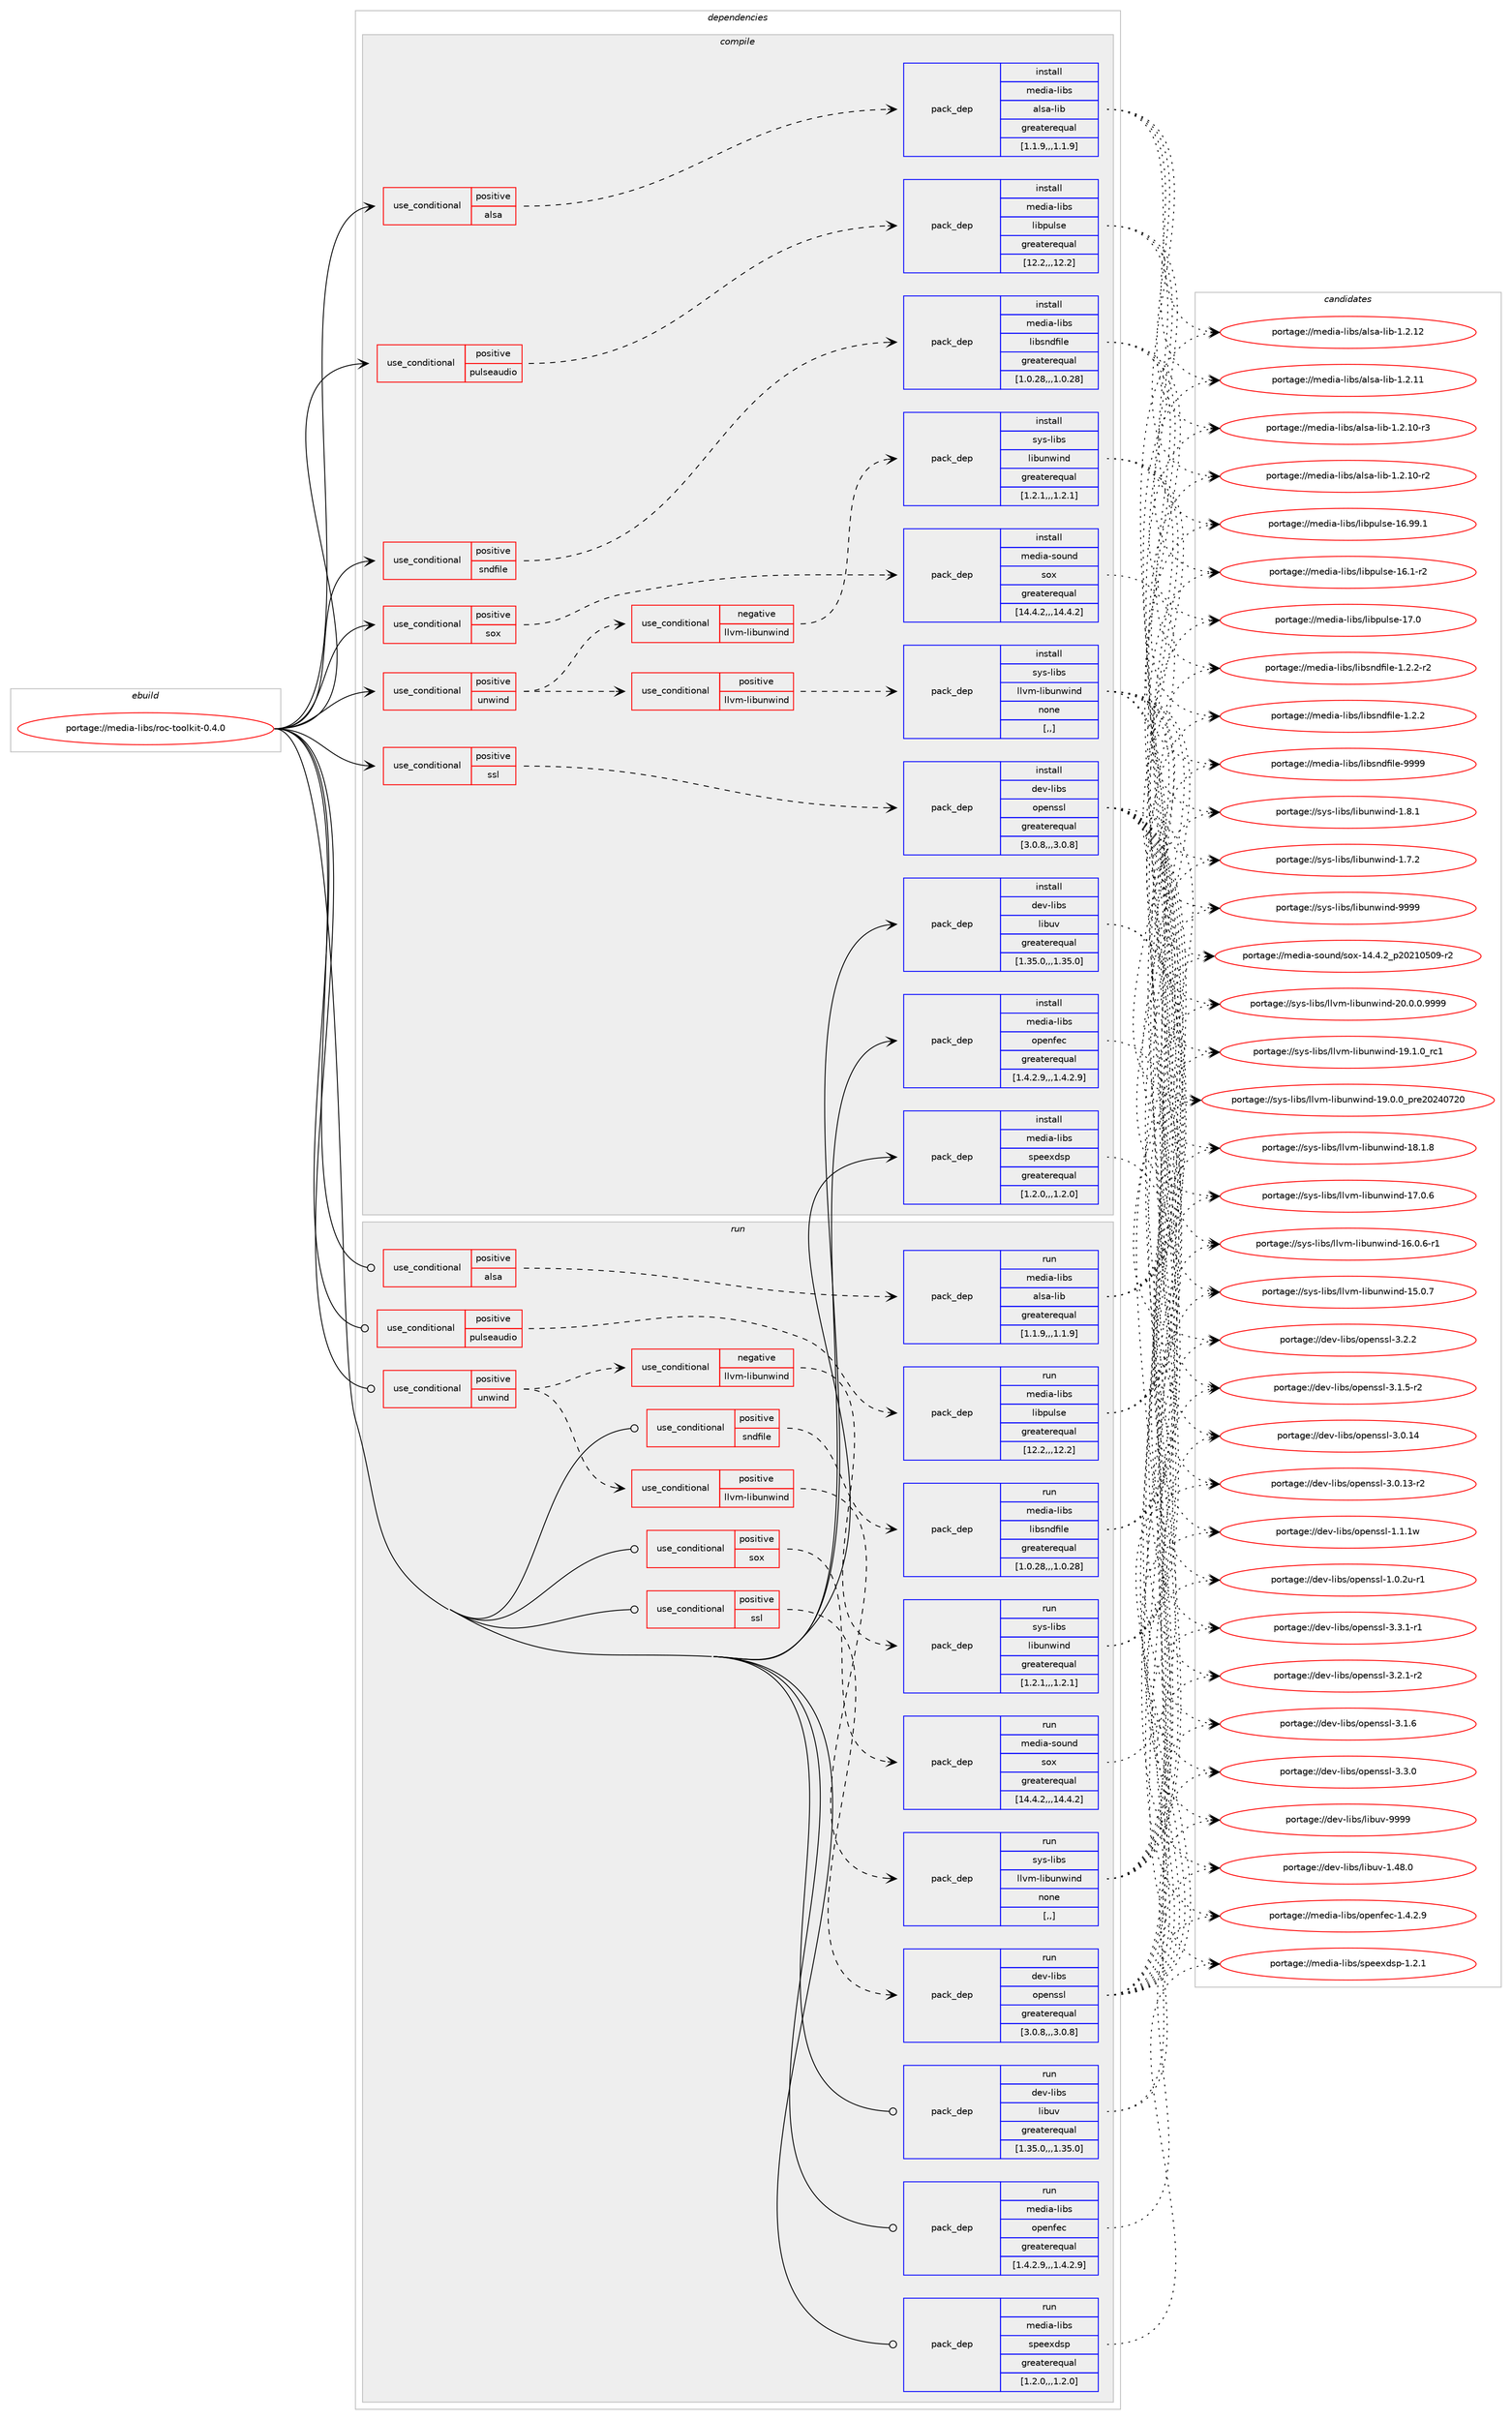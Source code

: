 digraph prolog {

# *************
# Graph options
# *************

newrank=true;
concentrate=true;
compound=true;
graph [rankdir=LR,fontname=Helvetica,fontsize=10,ranksep=1.5];#, ranksep=2.5, nodesep=0.2];
edge  [arrowhead=vee];
node  [fontname=Helvetica,fontsize=10];

# **********
# The ebuild
# **********

subgraph cluster_leftcol {
color=gray;
label=<<i>ebuild</i>>;
id [label="portage://media-libs/roc-toolkit-0.4.0", color=red, width=4, href="../media-libs/roc-toolkit-0.4.0.svg"];
}

# ****************
# The dependencies
# ****************

subgraph cluster_midcol {
color=gray;
label=<<i>dependencies</i>>;
subgraph cluster_compile {
fillcolor="#eeeeee";
style=filled;
label=<<i>compile</i>>;
subgraph cond77399 {
dependency305019 [label=<<TABLE BORDER="0" CELLBORDER="1" CELLSPACING="0" CELLPADDING="4"><TR><TD ROWSPAN="3" CELLPADDING="10">use_conditional</TD></TR><TR><TD>positive</TD></TR><TR><TD>alsa</TD></TR></TABLE>>, shape=none, color=red];
subgraph pack225246 {
dependency305020 [label=<<TABLE BORDER="0" CELLBORDER="1" CELLSPACING="0" CELLPADDING="4" WIDTH="220"><TR><TD ROWSPAN="6" CELLPADDING="30">pack_dep</TD></TR><TR><TD WIDTH="110">install</TD></TR><TR><TD>media-libs</TD></TR><TR><TD>alsa-lib</TD></TR><TR><TD>greaterequal</TD></TR><TR><TD>[1.1.9,,,1.1.9]</TD></TR></TABLE>>, shape=none, color=blue];
}
dependency305019:e -> dependency305020:w [weight=20,style="dashed",arrowhead="vee"];
}
id:e -> dependency305019:w [weight=20,style="solid",arrowhead="vee"];
subgraph cond77400 {
dependency305021 [label=<<TABLE BORDER="0" CELLBORDER="1" CELLSPACING="0" CELLPADDING="4"><TR><TD ROWSPAN="3" CELLPADDING="10">use_conditional</TD></TR><TR><TD>positive</TD></TR><TR><TD>pulseaudio</TD></TR></TABLE>>, shape=none, color=red];
subgraph pack225247 {
dependency305022 [label=<<TABLE BORDER="0" CELLBORDER="1" CELLSPACING="0" CELLPADDING="4" WIDTH="220"><TR><TD ROWSPAN="6" CELLPADDING="30">pack_dep</TD></TR><TR><TD WIDTH="110">install</TD></TR><TR><TD>media-libs</TD></TR><TR><TD>libpulse</TD></TR><TR><TD>greaterequal</TD></TR><TR><TD>[12.2,,,12.2]</TD></TR></TABLE>>, shape=none, color=blue];
}
dependency305021:e -> dependency305022:w [weight=20,style="dashed",arrowhead="vee"];
}
id:e -> dependency305021:w [weight=20,style="solid",arrowhead="vee"];
subgraph cond77401 {
dependency305023 [label=<<TABLE BORDER="0" CELLBORDER="1" CELLSPACING="0" CELLPADDING="4"><TR><TD ROWSPAN="3" CELLPADDING="10">use_conditional</TD></TR><TR><TD>positive</TD></TR><TR><TD>sndfile</TD></TR></TABLE>>, shape=none, color=red];
subgraph pack225248 {
dependency305024 [label=<<TABLE BORDER="0" CELLBORDER="1" CELLSPACING="0" CELLPADDING="4" WIDTH="220"><TR><TD ROWSPAN="6" CELLPADDING="30">pack_dep</TD></TR><TR><TD WIDTH="110">install</TD></TR><TR><TD>media-libs</TD></TR><TR><TD>libsndfile</TD></TR><TR><TD>greaterequal</TD></TR><TR><TD>[1.0.28,,,1.0.28]</TD></TR></TABLE>>, shape=none, color=blue];
}
dependency305023:e -> dependency305024:w [weight=20,style="dashed",arrowhead="vee"];
}
id:e -> dependency305023:w [weight=20,style="solid",arrowhead="vee"];
subgraph cond77402 {
dependency305025 [label=<<TABLE BORDER="0" CELLBORDER="1" CELLSPACING="0" CELLPADDING="4"><TR><TD ROWSPAN="3" CELLPADDING="10">use_conditional</TD></TR><TR><TD>positive</TD></TR><TR><TD>sox</TD></TR></TABLE>>, shape=none, color=red];
subgraph pack225249 {
dependency305026 [label=<<TABLE BORDER="0" CELLBORDER="1" CELLSPACING="0" CELLPADDING="4" WIDTH="220"><TR><TD ROWSPAN="6" CELLPADDING="30">pack_dep</TD></TR><TR><TD WIDTH="110">install</TD></TR><TR><TD>media-sound</TD></TR><TR><TD>sox</TD></TR><TR><TD>greaterequal</TD></TR><TR><TD>[14.4.2,,,14.4.2]</TD></TR></TABLE>>, shape=none, color=blue];
}
dependency305025:e -> dependency305026:w [weight=20,style="dashed",arrowhead="vee"];
}
id:e -> dependency305025:w [weight=20,style="solid",arrowhead="vee"];
subgraph cond77403 {
dependency305027 [label=<<TABLE BORDER="0" CELLBORDER="1" CELLSPACING="0" CELLPADDING="4"><TR><TD ROWSPAN="3" CELLPADDING="10">use_conditional</TD></TR><TR><TD>positive</TD></TR><TR><TD>ssl</TD></TR></TABLE>>, shape=none, color=red];
subgraph pack225250 {
dependency305028 [label=<<TABLE BORDER="0" CELLBORDER="1" CELLSPACING="0" CELLPADDING="4" WIDTH="220"><TR><TD ROWSPAN="6" CELLPADDING="30">pack_dep</TD></TR><TR><TD WIDTH="110">install</TD></TR><TR><TD>dev-libs</TD></TR><TR><TD>openssl</TD></TR><TR><TD>greaterequal</TD></TR><TR><TD>[3.0.8,,,3.0.8]</TD></TR></TABLE>>, shape=none, color=blue];
}
dependency305027:e -> dependency305028:w [weight=20,style="dashed",arrowhead="vee"];
}
id:e -> dependency305027:w [weight=20,style="solid",arrowhead="vee"];
subgraph cond77404 {
dependency305029 [label=<<TABLE BORDER="0" CELLBORDER="1" CELLSPACING="0" CELLPADDING="4"><TR><TD ROWSPAN="3" CELLPADDING="10">use_conditional</TD></TR><TR><TD>positive</TD></TR><TR><TD>unwind</TD></TR></TABLE>>, shape=none, color=red];
subgraph cond77405 {
dependency305030 [label=<<TABLE BORDER="0" CELLBORDER="1" CELLSPACING="0" CELLPADDING="4"><TR><TD ROWSPAN="3" CELLPADDING="10">use_conditional</TD></TR><TR><TD>positive</TD></TR><TR><TD>llvm-libunwind</TD></TR></TABLE>>, shape=none, color=red];
subgraph pack225251 {
dependency305031 [label=<<TABLE BORDER="0" CELLBORDER="1" CELLSPACING="0" CELLPADDING="4" WIDTH="220"><TR><TD ROWSPAN="6" CELLPADDING="30">pack_dep</TD></TR><TR><TD WIDTH="110">install</TD></TR><TR><TD>sys-libs</TD></TR><TR><TD>llvm-libunwind</TD></TR><TR><TD>none</TD></TR><TR><TD>[,,]</TD></TR></TABLE>>, shape=none, color=blue];
}
dependency305030:e -> dependency305031:w [weight=20,style="dashed",arrowhead="vee"];
}
dependency305029:e -> dependency305030:w [weight=20,style="dashed",arrowhead="vee"];
subgraph cond77406 {
dependency305032 [label=<<TABLE BORDER="0" CELLBORDER="1" CELLSPACING="0" CELLPADDING="4"><TR><TD ROWSPAN="3" CELLPADDING="10">use_conditional</TD></TR><TR><TD>negative</TD></TR><TR><TD>llvm-libunwind</TD></TR></TABLE>>, shape=none, color=red];
subgraph pack225252 {
dependency305033 [label=<<TABLE BORDER="0" CELLBORDER="1" CELLSPACING="0" CELLPADDING="4" WIDTH="220"><TR><TD ROWSPAN="6" CELLPADDING="30">pack_dep</TD></TR><TR><TD WIDTH="110">install</TD></TR><TR><TD>sys-libs</TD></TR><TR><TD>libunwind</TD></TR><TR><TD>greaterequal</TD></TR><TR><TD>[1.2.1,,,1.2.1]</TD></TR></TABLE>>, shape=none, color=blue];
}
dependency305032:e -> dependency305033:w [weight=20,style="dashed",arrowhead="vee"];
}
dependency305029:e -> dependency305032:w [weight=20,style="dashed",arrowhead="vee"];
}
id:e -> dependency305029:w [weight=20,style="solid",arrowhead="vee"];
subgraph pack225253 {
dependency305034 [label=<<TABLE BORDER="0" CELLBORDER="1" CELLSPACING="0" CELLPADDING="4" WIDTH="220"><TR><TD ROWSPAN="6" CELLPADDING="30">pack_dep</TD></TR><TR><TD WIDTH="110">install</TD></TR><TR><TD>dev-libs</TD></TR><TR><TD>libuv</TD></TR><TR><TD>greaterequal</TD></TR><TR><TD>[1.35.0,,,1.35.0]</TD></TR></TABLE>>, shape=none, color=blue];
}
id:e -> dependency305034:w [weight=20,style="solid",arrowhead="vee"];
subgraph pack225254 {
dependency305035 [label=<<TABLE BORDER="0" CELLBORDER="1" CELLSPACING="0" CELLPADDING="4" WIDTH="220"><TR><TD ROWSPAN="6" CELLPADDING="30">pack_dep</TD></TR><TR><TD WIDTH="110">install</TD></TR><TR><TD>media-libs</TD></TR><TR><TD>openfec</TD></TR><TR><TD>greaterequal</TD></TR><TR><TD>[1.4.2.9,,,1.4.2.9]</TD></TR></TABLE>>, shape=none, color=blue];
}
id:e -> dependency305035:w [weight=20,style="solid",arrowhead="vee"];
subgraph pack225255 {
dependency305036 [label=<<TABLE BORDER="0" CELLBORDER="1" CELLSPACING="0" CELLPADDING="4" WIDTH="220"><TR><TD ROWSPAN="6" CELLPADDING="30">pack_dep</TD></TR><TR><TD WIDTH="110">install</TD></TR><TR><TD>media-libs</TD></TR><TR><TD>speexdsp</TD></TR><TR><TD>greaterequal</TD></TR><TR><TD>[1.2.0,,,1.2.0]</TD></TR></TABLE>>, shape=none, color=blue];
}
id:e -> dependency305036:w [weight=20,style="solid",arrowhead="vee"];
}
subgraph cluster_compileandrun {
fillcolor="#eeeeee";
style=filled;
label=<<i>compile and run</i>>;
}
subgraph cluster_run {
fillcolor="#eeeeee";
style=filled;
label=<<i>run</i>>;
subgraph cond77407 {
dependency305037 [label=<<TABLE BORDER="0" CELLBORDER="1" CELLSPACING="0" CELLPADDING="4"><TR><TD ROWSPAN="3" CELLPADDING="10">use_conditional</TD></TR><TR><TD>positive</TD></TR><TR><TD>alsa</TD></TR></TABLE>>, shape=none, color=red];
subgraph pack225256 {
dependency305038 [label=<<TABLE BORDER="0" CELLBORDER="1" CELLSPACING="0" CELLPADDING="4" WIDTH="220"><TR><TD ROWSPAN="6" CELLPADDING="30">pack_dep</TD></TR><TR><TD WIDTH="110">run</TD></TR><TR><TD>media-libs</TD></TR><TR><TD>alsa-lib</TD></TR><TR><TD>greaterequal</TD></TR><TR><TD>[1.1.9,,,1.1.9]</TD></TR></TABLE>>, shape=none, color=blue];
}
dependency305037:e -> dependency305038:w [weight=20,style="dashed",arrowhead="vee"];
}
id:e -> dependency305037:w [weight=20,style="solid",arrowhead="odot"];
subgraph cond77408 {
dependency305039 [label=<<TABLE BORDER="0" CELLBORDER="1" CELLSPACING="0" CELLPADDING="4"><TR><TD ROWSPAN="3" CELLPADDING="10">use_conditional</TD></TR><TR><TD>positive</TD></TR><TR><TD>pulseaudio</TD></TR></TABLE>>, shape=none, color=red];
subgraph pack225257 {
dependency305040 [label=<<TABLE BORDER="0" CELLBORDER="1" CELLSPACING="0" CELLPADDING="4" WIDTH="220"><TR><TD ROWSPAN="6" CELLPADDING="30">pack_dep</TD></TR><TR><TD WIDTH="110">run</TD></TR><TR><TD>media-libs</TD></TR><TR><TD>libpulse</TD></TR><TR><TD>greaterequal</TD></TR><TR><TD>[12.2,,,12.2]</TD></TR></TABLE>>, shape=none, color=blue];
}
dependency305039:e -> dependency305040:w [weight=20,style="dashed",arrowhead="vee"];
}
id:e -> dependency305039:w [weight=20,style="solid",arrowhead="odot"];
subgraph cond77409 {
dependency305041 [label=<<TABLE BORDER="0" CELLBORDER="1" CELLSPACING="0" CELLPADDING="4"><TR><TD ROWSPAN="3" CELLPADDING="10">use_conditional</TD></TR><TR><TD>positive</TD></TR><TR><TD>sndfile</TD></TR></TABLE>>, shape=none, color=red];
subgraph pack225258 {
dependency305042 [label=<<TABLE BORDER="0" CELLBORDER="1" CELLSPACING="0" CELLPADDING="4" WIDTH="220"><TR><TD ROWSPAN="6" CELLPADDING="30">pack_dep</TD></TR><TR><TD WIDTH="110">run</TD></TR><TR><TD>media-libs</TD></TR><TR><TD>libsndfile</TD></TR><TR><TD>greaterequal</TD></TR><TR><TD>[1.0.28,,,1.0.28]</TD></TR></TABLE>>, shape=none, color=blue];
}
dependency305041:e -> dependency305042:w [weight=20,style="dashed",arrowhead="vee"];
}
id:e -> dependency305041:w [weight=20,style="solid",arrowhead="odot"];
subgraph cond77410 {
dependency305043 [label=<<TABLE BORDER="0" CELLBORDER="1" CELLSPACING="0" CELLPADDING="4"><TR><TD ROWSPAN="3" CELLPADDING="10">use_conditional</TD></TR><TR><TD>positive</TD></TR><TR><TD>sox</TD></TR></TABLE>>, shape=none, color=red];
subgraph pack225259 {
dependency305044 [label=<<TABLE BORDER="0" CELLBORDER="1" CELLSPACING="0" CELLPADDING="4" WIDTH="220"><TR><TD ROWSPAN="6" CELLPADDING="30">pack_dep</TD></TR><TR><TD WIDTH="110">run</TD></TR><TR><TD>media-sound</TD></TR><TR><TD>sox</TD></TR><TR><TD>greaterequal</TD></TR><TR><TD>[14.4.2,,,14.4.2]</TD></TR></TABLE>>, shape=none, color=blue];
}
dependency305043:e -> dependency305044:w [weight=20,style="dashed",arrowhead="vee"];
}
id:e -> dependency305043:w [weight=20,style="solid",arrowhead="odot"];
subgraph cond77411 {
dependency305045 [label=<<TABLE BORDER="0" CELLBORDER="1" CELLSPACING="0" CELLPADDING="4"><TR><TD ROWSPAN="3" CELLPADDING="10">use_conditional</TD></TR><TR><TD>positive</TD></TR><TR><TD>ssl</TD></TR></TABLE>>, shape=none, color=red];
subgraph pack225260 {
dependency305046 [label=<<TABLE BORDER="0" CELLBORDER="1" CELLSPACING="0" CELLPADDING="4" WIDTH="220"><TR><TD ROWSPAN="6" CELLPADDING="30">pack_dep</TD></TR><TR><TD WIDTH="110">run</TD></TR><TR><TD>dev-libs</TD></TR><TR><TD>openssl</TD></TR><TR><TD>greaterequal</TD></TR><TR><TD>[3.0.8,,,3.0.8]</TD></TR></TABLE>>, shape=none, color=blue];
}
dependency305045:e -> dependency305046:w [weight=20,style="dashed",arrowhead="vee"];
}
id:e -> dependency305045:w [weight=20,style="solid",arrowhead="odot"];
subgraph cond77412 {
dependency305047 [label=<<TABLE BORDER="0" CELLBORDER="1" CELLSPACING="0" CELLPADDING="4"><TR><TD ROWSPAN="3" CELLPADDING="10">use_conditional</TD></TR><TR><TD>positive</TD></TR><TR><TD>unwind</TD></TR></TABLE>>, shape=none, color=red];
subgraph cond77413 {
dependency305048 [label=<<TABLE BORDER="0" CELLBORDER="1" CELLSPACING="0" CELLPADDING="4"><TR><TD ROWSPAN="3" CELLPADDING="10">use_conditional</TD></TR><TR><TD>positive</TD></TR><TR><TD>llvm-libunwind</TD></TR></TABLE>>, shape=none, color=red];
subgraph pack225261 {
dependency305049 [label=<<TABLE BORDER="0" CELLBORDER="1" CELLSPACING="0" CELLPADDING="4" WIDTH="220"><TR><TD ROWSPAN="6" CELLPADDING="30">pack_dep</TD></TR><TR><TD WIDTH="110">run</TD></TR><TR><TD>sys-libs</TD></TR><TR><TD>llvm-libunwind</TD></TR><TR><TD>none</TD></TR><TR><TD>[,,]</TD></TR></TABLE>>, shape=none, color=blue];
}
dependency305048:e -> dependency305049:w [weight=20,style="dashed",arrowhead="vee"];
}
dependency305047:e -> dependency305048:w [weight=20,style="dashed",arrowhead="vee"];
subgraph cond77414 {
dependency305050 [label=<<TABLE BORDER="0" CELLBORDER="1" CELLSPACING="0" CELLPADDING="4"><TR><TD ROWSPAN="3" CELLPADDING="10">use_conditional</TD></TR><TR><TD>negative</TD></TR><TR><TD>llvm-libunwind</TD></TR></TABLE>>, shape=none, color=red];
subgraph pack225262 {
dependency305051 [label=<<TABLE BORDER="0" CELLBORDER="1" CELLSPACING="0" CELLPADDING="4" WIDTH="220"><TR><TD ROWSPAN="6" CELLPADDING="30">pack_dep</TD></TR><TR><TD WIDTH="110">run</TD></TR><TR><TD>sys-libs</TD></TR><TR><TD>libunwind</TD></TR><TR><TD>greaterequal</TD></TR><TR><TD>[1.2.1,,,1.2.1]</TD></TR></TABLE>>, shape=none, color=blue];
}
dependency305050:e -> dependency305051:w [weight=20,style="dashed",arrowhead="vee"];
}
dependency305047:e -> dependency305050:w [weight=20,style="dashed",arrowhead="vee"];
}
id:e -> dependency305047:w [weight=20,style="solid",arrowhead="odot"];
subgraph pack225263 {
dependency305052 [label=<<TABLE BORDER="0" CELLBORDER="1" CELLSPACING="0" CELLPADDING="4" WIDTH="220"><TR><TD ROWSPAN="6" CELLPADDING="30">pack_dep</TD></TR><TR><TD WIDTH="110">run</TD></TR><TR><TD>dev-libs</TD></TR><TR><TD>libuv</TD></TR><TR><TD>greaterequal</TD></TR><TR><TD>[1.35.0,,,1.35.0]</TD></TR></TABLE>>, shape=none, color=blue];
}
id:e -> dependency305052:w [weight=20,style="solid",arrowhead="odot"];
subgraph pack225264 {
dependency305053 [label=<<TABLE BORDER="0" CELLBORDER="1" CELLSPACING="0" CELLPADDING="4" WIDTH="220"><TR><TD ROWSPAN="6" CELLPADDING="30">pack_dep</TD></TR><TR><TD WIDTH="110">run</TD></TR><TR><TD>media-libs</TD></TR><TR><TD>openfec</TD></TR><TR><TD>greaterequal</TD></TR><TR><TD>[1.4.2.9,,,1.4.2.9]</TD></TR></TABLE>>, shape=none, color=blue];
}
id:e -> dependency305053:w [weight=20,style="solid",arrowhead="odot"];
subgraph pack225265 {
dependency305054 [label=<<TABLE BORDER="0" CELLBORDER="1" CELLSPACING="0" CELLPADDING="4" WIDTH="220"><TR><TD ROWSPAN="6" CELLPADDING="30">pack_dep</TD></TR><TR><TD WIDTH="110">run</TD></TR><TR><TD>media-libs</TD></TR><TR><TD>speexdsp</TD></TR><TR><TD>greaterequal</TD></TR><TR><TD>[1.2.0,,,1.2.0]</TD></TR></TABLE>>, shape=none, color=blue];
}
id:e -> dependency305054:w [weight=20,style="solid",arrowhead="odot"];
}
}

# **************
# The candidates
# **************

subgraph cluster_choices {
rank=same;
color=gray;
label=<<i>candidates</i>>;

subgraph choice225246 {
color=black;
nodesep=1;
choice109101100105974510810598115479710811597451081059845494650464950 [label="portage://media-libs/alsa-lib-1.2.12", color=red, width=4,href="../media-libs/alsa-lib-1.2.12.svg"];
choice109101100105974510810598115479710811597451081059845494650464949 [label="portage://media-libs/alsa-lib-1.2.11", color=red, width=4,href="../media-libs/alsa-lib-1.2.11.svg"];
choice1091011001059745108105981154797108115974510810598454946504649484511451 [label="portage://media-libs/alsa-lib-1.2.10-r3", color=red, width=4,href="../media-libs/alsa-lib-1.2.10-r3.svg"];
choice1091011001059745108105981154797108115974510810598454946504649484511450 [label="portage://media-libs/alsa-lib-1.2.10-r2", color=red, width=4,href="../media-libs/alsa-lib-1.2.10-r2.svg"];
dependency305020:e -> choice109101100105974510810598115479710811597451081059845494650464950:w [style=dotted,weight="100"];
dependency305020:e -> choice109101100105974510810598115479710811597451081059845494650464949:w [style=dotted,weight="100"];
dependency305020:e -> choice1091011001059745108105981154797108115974510810598454946504649484511451:w [style=dotted,weight="100"];
dependency305020:e -> choice1091011001059745108105981154797108115974510810598454946504649484511450:w [style=dotted,weight="100"];
}
subgraph choice225247 {
color=black;
nodesep=1;
choice10910110010597451081059811547108105981121171081151014549554648 [label="portage://media-libs/libpulse-17.0", color=red, width=4,href="../media-libs/libpulse-17.0.svg"];
choice10910110010597451081059811547108105981121171081151014549544657574649 [label="portage://media-libs/libpulse-16.99.1", color=red, width=4,href="../media-libs/libpulse-16.99.1.svg"];
choice109101100105974510810598115471081059811211710811510145495446494511450 [label="portage://media-libs/libpulse-16.1-r2", color=red, width=4,href="../media-libs/libpulse-16.1-r2.svg"];
dependency305022:e -> choice10910110010597451081059811547108105981121171081151014549554648:w [style=dotted,weight="100"];
dependency305022:e -> choice10910110010597451081059811547108105981121171081151014549544657574649:w [style=dotted,weight="100"];
dependency305022:e -> choice109101100105974510810598115471081059811211710811510145495446494511450:w [style=dotted,weight="100"];
}
subgraph choice225248 {
color=black;
nodesep=1;
choice10910110010597451081059811547108105981151101001021051081014557575757 [label="portage://media-libs/libsndfile-9999", color=red, width=4,href="../media-libs/libsndfile-9999.svg"];
choice10910110010597451081059811547108105981151101001021051081014549465046504511450 [label="portage://media-libs/libsndfile-1.2.2-r2", color=red, width=4,href="../media-libs/libsndfile-1.2.2-r2.svg"];
choice1091011001059745108105981154710810598115110100102105108101454946504650 [label="portage://media-libs/libsndfile-1.2.2", color=red, width=4,href="../media-libs/libsndfile-1.2.2.svg"];
dependency305024:e -> choice10910110010597451081059811547108105981151101001021051081014557575757:w [style=dotted,weight="100"];
dependency305024:e -> choice10910110010597451081059811547108105981151101001021051081014549465046504511450:w [style=dotted,weight="100"];
dependency305024:e -> choice1091011001059745108105981154710810598115110100102105108101454946504650:w [style=dotted,weight="100"];
}
subgraph choice225249 {
color=black;
nodesep=1;
choice109101100105974511511111711010047115111120454952465246509511250485049485348574511450 [label="portage://media-sound/sox-14.4.2_p20210509-r2", color=red, width=4,href="../media-sound/sox-14.4.2_p20210509-r2.svg"];
dependency305026:e -> choice109101100105974511511111711010047115111120454952465246509511250485049485348574511450:w [style=dotted,weight="100"];
}
subgraph choice225250 {
color=black;
nodesep=1;
choice1001011184510810598115471111121011101151151084551465146494511449 [label="portage://dev-libs/openssl-3.3.1-r1", color=red, width=4,href="../dev-libs/openssl-3.3.1-r1.svg"];
choice100101118451081059811547111112101110115115108455146514648 [label="portage://dev-libs/openssl-3.3.0", color=red, width=4,href="../dev-libs/openssl-3.3.0.svg"];
choice100101118451081059811547111112101110115115108455146504650 [label="portage://dev-libs/openssl-3.2.2", color=red, width=4,href="../dev-libs/openssl-3.2.2.svg"];
choice1001011184510810598115471111121011101151151084551465046494511450 [label="portage://dev-libs/openssl-3.2.1-r2", color=red, width=4,href="../dev-libs/openssl-3.2.1-r2.svg"];
choice100101118451081059811547111112101110115115108455146494654 [label="portage://dev-libs/openssl-3.1.6", color=red, width=4,href="../dev-libs/openssl-3.1.6.svg"];
choice1001011184510810598115471111121011101151151084551464946534511450 [label="portage://dev-libs/openssl-3.1.5-r2", color=red, width=4,href="../dev-libs/openssl-3.1.5-r2.svg"];
choice10010111845108105981154711111210111011511510845514648464952 [label="portage://dev-libs/openssl-3.0.14", color=red, width=4,href="../dev-libs/openssl-3.0.14.svg"];
choice100101118451081059811547111112101110115115108455146484649514511450 [label="portage://dev-libs/openssl-3.0.13-r2", color=red, width=4,href="../dev-libs/openssl-3.0.13-r2.svg"];
choice100101118451081059811547111112101110115115108454946494649119 [label="portage://dev-libs/openssl-1.1.1w", color=red, width=4,href="../dev-libs/openssl-1.1.1w.svg"];
choice1001011184510810598115471111121011101151151084549464846501174511449 [label="portage://dev-libs/openssl-1.0.2u-r1", color=red, width=4,href="../dev-libs/openssl-1.0.2u-r1.svg"];
dependency305028:e -> choice1001011184510810598115471111121011101151151084551465146494511449:w [style=dotted,weight="100"];
dependency305028:e -> choice100101118451081059811547111112101110115115108455146514648:w [style=dotted,weight="100"];
dependency305028:e -> choice100101118451081059811547111112101110115115108455146504650:w [style=dotted,weight="100"];
dependency305028:e -> choice1001011184510810598115471111121011101151151084551465046494511450:w [style=dotted,weight="100"];
dependency305028:e -> choice100101118451081059811547111112101110115115108455146494654:w [style=dotted,weight="100"];
dependency305028:e -> choice1001011184510810598115471111121011101151151084551464946534511450:w [style=dotted,weight="100"];
dependency305028:e -> choice10010111845108105981154711111210111011511510845514648464952:w [style=dotted,weight="100"];
dependency305028:e -> choice100101118451081059811547111112101110115115108455146484649514511450:w [style=dotted,weight="100"];
dependency305028:e -> choice100101118451081059811547111112101110115115108454946494649119:w [style=dotted,weight="100"];
dependency305028:e -> choice1001011184510810598115471111121011101151151084549464846501174511449:w [style=dotted,weight="100"];
}
subgraph choice225251 {
color=black;
nodesep=1;
choice1151211154510810598115471081081181094510810598117110119105110100455048464846484657575757 [label="portage://sys-libs/llvm-libunwind-20.0.0.9999", color=red, width=4,href="../sys-libs/llvm-libunwind-20.0.0.9999.svg"];
choice115121115451081059811547108108118109451081059811711011910511010045495746494648951149949 [label="portage://sys-libs/llvm-libunwind-19.1.0_rc1", color=red, width=4,href="../sys-libs/llvm-libunwind-19.1.0_rc1.svg"];
choice115121115451081059811547108108118109451081059811711011910511010045495746484648951121141015048505248555048 [label="portage://sys-libs/llvm-libunwind-19.0.0_pre20240720", color=red, width=4,href="../sys-libs/llvm-libunwind-19.0.0_pre20240720.svg"];
choice115121115451081059811547108108118109451081059811711011910511010045495646494656 [label="portage://sys-libs/llvm-libunwind-18.1.8", color=red, width=4,href="../sys-libs/llvm-libunwind-18.1.8.svg"];
choice115121115451081059811547108108118109451081059811711011910511010045495546484654 [label="portage://sys-libs/llvm-libunwind-17.0.6", color=red, width=4,href="../sys-libs/llvm-libunwind-17.0.6.svg"];
choice1151211154510810598115471081081181094510810598117110119105110100454954464846544511449 [label="portage://sys-libs/llvm-libunwind-16.0.6-r1", color=red, width=4,href="../sys-libs/llvm-libunwind-16.0.6-r1.svg"];
choice115121115451081059811547108108118109451081059811711011910511010045495346484655 [label="portage://sys-libs/llvm-libunwind-15.0.7", color=red, width=4,href="../sys-libs/llvm-libunwind-15.0.7.svg"];
dependency305031:e -> choice1151211154510810598115471081081181094510810598117110119105110100455048464846484657575757:w [style=dotted,weight="100"];
dependency305031:e -> choice115121115451081059811547108108118109451081059811711011910511010045495746494648951149949:w [style=dotted,weight="100"];
dependency305031:e -> choice115121115451081059811547108108118109451081059811711011910511010045495746484648951121141015048505248555048:w [style=dotted,weight="100"];
dependency305031:e -> choice115121115451081059811547108108118109451081059811711011910511010045495646494656:w [style=dotted,weight="100"];
dependency305031:e -> choice115121115451081059811547108108118109451081059811711011910511010045495546484654:w [style=dotted,weight="100"];
dependency305031:e -> choice1151211154510810598115471081081181094510810598117110119105110100454954464846544511449:w [style=dotted,weight="100"];
dependency305031:e -> choice115121115451081059811547108108118109451081059811711011910511010045495346484655:w [style=dotted,weight="100"];
}
subgraph choice225252 {
color=black;
nodesep=1;
choice115121115451081059811547108105981171101191051101004557575757 [label="portage://sys-libs/libunwind-9999", color=red, width=4,href="../sys-libs/libunwind-9999.svg"];
choice11512111545108105981154710810598117110119105110100454946564649 [label="portage://sys-libs/libunwind-1.8.1", color=red, width=4,href="../sys-libs/libunwind-1.8.1.svg"];
choice11512111545108105981154710810598117110119105110100454946554650 [label="portage://sys-libs/libunwind-1.7.2", color=red, width=4,href="../sys-libs/libunwind-1.7.2.svg"];
dependency305033:e -> choice115121115451081059811547108105981171101191051101004557575757:w [style=dotted,weight="100"];
dependency305033:e -> choice11512111545108105981154710810598117110119105110100454946564649:w [style=dotted,weight="100"];
dependency305033:e -> choice11512111545108105981154710810598117110119105110100454946554650:w [style=dotted,weight="100"];
}
subgraph choice225253 {
color=black;
nodesep=1;
choice100101118451081059811547108105981171184557575757 [label="portage://dev-libs/libuv-9999", color=red, width=4,href="../dev-libs/libuv-9999.svg"];
choice1001011184510810598115471081059811711845494652564648 [label="portage://dev-libs/libuv-1.48.0", color=red, width=4,href="../dev-libs/libuv-1.48.0.svg"];
dependency305034:e -> choice100101118451081059811547108105981171184557575757:w [style=dotted,weight="100"];
dependency305034:e -> choice1001011184510810598115471081059811711845494652564648:w [style=dotted,weight="100"];
}
subgraph choice225254 {
color=black;
nodesep=1;
choice10910110010597451081059811547111112101110102101994549465246504657 [label="portage://media-libs/openfec-1.4.2.9", color=red, width=4,href="../media-libs/openfec-1.4.2.9.svg"];
dependency305035:e -> choice10910110010597451081059811547111112101110102101994549465246504657:w [style=dotted,weight="100"];
}
subgraph choice225255 {
color=black;
nodesep=1;
choice10910110010597451081059811547115112101101120100115112454946504649 [label="portage://media-libs/speexdsp-1.2.1", color=red, width=4,href="../media-libs/speexdsp-1.2.1.svg"];
dependency305036:e -> choice10910110010597451081059811547115112101101120100115112454946504649:w [style=dotted,weight="100"];
}
subgraph choice225256 {
color=black;
nodesep=1;
choice109101100105974510810598115479710811597451081059845494650464950 [label="portage://media-libs/alsa-lib-1.2.12", color=red, width=4,href="../media-libs/alsa-lib-1.2.12.svg"];
choice109101100105974510810598115479710811597451081059845494650464949 [label="portage://media-libs/alsa-lib-1.2.11", color=red, width=4,href="../media-libs/alsa-lib-1.2.11.svg"];
choice1091011001059745108105981154797108115974510810598454946504649484511451 [label="portage://media-libs/alsa-lib-1.2.10-r3", color=red, width=4,href="../media-libs/alsa-lib-1.2.10-r3.svg"];
choice1091011001059745108105981154797108115974510810598454946504649484511450 [label="portage://media-libs/alsa-lib-1.2.10-r2", color=red, width=4,href="../media-libs/alsa-lib-1.2.10-r2.svg"];
dependency305038:e -> choice109101100105974510810598115479710811597451081059845494650464950:w [style=dotted,weight="100"];
dependency305038:e -> choice109101100105974510810598115479710811597451081059845494650464949:w [style=dotted,weight="100"];
dependency305038:e -> choice1091011001059745108105981154797108115974510810598454946504649484511451:w [style=dotted,weight="100"];
dependency305038:e -> choice1091011001059745108105981154797108115974510810598454946504649484511450:w [style=dotted,weight="100"];
}
subgraph choice225257 {
color=black;
nodesep=1;
choice10910110010597451081059811547108105981121171081151014549554648 [label="portage://media-libs/libpulse-17.0", color=red, width=4,href="../media-libs/libpulse-17.0.svg"];
choice10910110010597451081059811547108105981121171081151014549544657574649 [label="portage://media-libs/libpulse-16.99.1", color=red, width=4,href="../media-libs/libpulse-16.99.1.svg"];
choice109101100105974510810598115471081059811211710811510145495446494511450 [label="portage://media-libs/libpulse-16.1-r2", color=red, width=4,href="../media-libs/libpulse-16.1-r2.svg"];
dependency305040:e -> choice10910110010597451081059811547108105981121171081151014549554648:w [style=dotted,weight="100"];
dependency305040:e -> choice10910110010597451081059811547108105981121171081151014549544657574649:w [style=dotted,weight="100"];
dependency305040:e -> choice109101100105974510810598115471081059811211710811510145495446494511450:w [style=dotted,weight="100"];
}
subgraph choice225258 {
color=black;
nodesep=1;
choice10910110010597451081059811547108105981151101001021051081014557575757 [label="portage://media-libs/libsndfile-9999", color=red, width=4,href="../media-libs/libsndfile-9999.svg"];
choice10910110010597451081059811547108105981151101001021051081014549465046504511450 [label="portage://media-libs/libsndfile-1.2.2-r2", color=red, width=4,href="../media-libs/libsndfile-1.2.2-r2.svg"];
choice1091011001059745108105981154710810598115110100102105108101454946504650 [label="portage://media-libs/libsndfile-1.2.2", color=red, width=4,href="../media-libs/libsndfile-1.2.2.svg"];
dependency305042:e -> choice10910110010597451081059811547108105981151101001021051081014557575757:w [style=dotted,weight="100"];
dependency305042:e -> choice10910110010597451081059811547108105981151101001021051081014549465046504511450:w [style=dotted,weight="100"];
dependency305042:e -> choice1091011001059745108105981154710810598115110100102105108101454946504650:w [style=dotted,weight="100"];
}
subgraph choice225259 {
color=black;
nodesep=1;
choice109101100105974511511111711010047115111120454952465246509511250485049485348574511450 [label="portage://media-sound/sox-14.4.2_p20210509-r2", color=red, width=4,href="../media-sound/sox-14.4.2_p20210509-r2.svg"];
dependency305044:e -> choice109101100105974511511111711010047115111120454952465246509511250485049485348574511450:w [style=dotted,weight="100"];
}
subgraph choice225260 {
color=black;
nodesep=1;
choice1001011184510810598115471111121011101151151084551465146494511449 [label="portage://dev-libs/openssl-3.3.1-r1", color=red, width=4,href="../dev-libs/openssl-3.3.1-r1.svg"];
choice100101118451081059811547111112101110115115108455146514648 [label="portage://dev-libs/openssl-3.3.0", color=red, width=4,href="../dev-libs/openssl-3.3.0.svg"];
choice100101118451081059811547111112101110115115108455146504650 [label="portage://dev-libs/openssl-3.2.2", color=red, width=4,href="../dev-libs/openssl-3.2.2.svg"];
choice1001011184510810598115471111121011101151151084551465046494511450 [label="portage://dev-libs/openssl-3.2.1-r2", color=red, width=4,href="../dev-libs/openssl-3.2.1-r2.svg"];
choice100101118451081059811547111112101110115115108455146494654 [label="portage://dev-libs/openssl-3.1.6", color=red, width=4,href="../dev-libs/openssl-3.1.6.svg"];
choice1001011184510810598115471111121011101151151084551464946534511450 [label="portage://dev-libs/openssl-3.1.5-r2", color=red, width=4,href="../dev-libs/openssl-3.1.5-r2.svg"];
choice10010111845108105981154711111210111011511510845514648464952 [label="portage://dev-libs/openssl-3.0.14", color=red, width=4,href="../dev-libs/openssl-3.0.14.svg"];
choice100101118451081059811547111112101110115115108455146484649514511450 [label="portage://dev-libs/openssl-3.0.13-r2", color=red, width=4,href="../dev-libs/openssl-3.0.13-r2.svg"];
choice100101118451081059811547111112101110115115108454946494649119 [label="portage://dev-libs/openssl-1.1.1w", color=red, width=4,href="../dev-libs/openssl-1.1.1w.svg"];
choice1001011184510810598115471111121011101151151084549464846501174511449 [label="portage://dev-libs/openssl-1.0.2u-r1", color=red, width=4,href="../dev-libs/openssl-1.0.2u-r1.svg"];
dependency305046:e -> choice1001011184510810598115471111121011101151151084551465146494511449:w [style=dotted,weight="100"];
dependency305046:e -> choice100101118451081059811547111112101110115115108455146514648:w [style=dotted,weight="100"];
dependency305046:e -> choice100101118451081059811547111112101110115115108455146504650:w [style=dotted,weight="100"];
dependency305046:e -> choice1001011184510810598115471111121011101151151084551465046494511450:w [style=dotted,weight="100"];
dependency305046:e -> choice100101118451081059811547111112101110115115108455146494654:w [style=dotted,weight="100"];
dependency305046:e -> choice1001011184510810598115471111121011101151151084551464946534511450:w [style=dotted,weight="100"];
dependency305046:e -> choice10010111845108105981154711111210111011511510845514648464952:w [style=dotted,weight="100"];
dependency305046:e -> choice100101118451081059811547111112101110115115108455146484649514511450:w [style=dotted,weight="100"];
dependency305046:e -> choice100101118451081059811547111112101110115115108454946494649119:w [style=dotted,weight="100"];
dependency305046:e -> choice1001011184510810598115471111121011101151151084549464846501174511449:w [style=dotted,weight="100"];
}
subgraph choice225261 {
color=black;
nodesep=1;
choice1151211154510810598115471081081181094510810598117110119105110100455048464846484657575757 [label="portage://sys-libs/llvm-libunwind-20.0.0.9999", color=red, width=4,href="../sys-libs/llvm-libunwind-20.0.0.9999.svg"];
choice115121115451081059811547108108118109451081059811711011910511010045495746494648951149949 [label="portage://sys-libs/llvm-libunwind-19.1.0_rc1", color=red, width=4,href="../sys-libs/llvm-libunwind-19.1.0_rc1.svg"];
choice115121115451081059811547108108118109451081059811711011910511010045495746484648951121141015048505248555048 [label="portage://sys-libs/llvm-libunwind-19.0.0_pre20240720", color=red, width=4,href="../sys-libs/llvm-libunwind-19.0.0_pre20240720.svg"];
choice115121115451081059811547108108118109451081059811711011910511010045495646494656 [label="portage://sys-libs/llvm-libunwind-18.1.8", color=red, width=4,href="../sys-libs/llvm-libunwind-18.1.8.svg"];
choice115121115451081059811547108108118109451081059811711011910511010045495546484654 [label="portage://sys-libs/llvm-libunwind-17.0.6", color=red, width=4,href="../sys-libs/llvm-libunwind-17.0.6.svg"];
choice1151211154510810598115471081081181094510810598117110119105110100454954464846544511449 [label="portage://sys-libs/llvm-libunwind-16.0.6-r1", color=red, width=4,href="../sys-libs/llvm-libunwind-16.0.6-r1.svg"];
choice115121115451081059811547108108118109451081059811711011910511010045495346484655 [label="portage://sys-libs/llvm-libunwind-15.0.7", color=red, width=4,href="../sys-libs/llvm-libunwind-15.0.7.svg"];
dependency305049:e -> choice1151211154510810598115471081081181094510810598117110119105110100455048464846484657575757:w [style=dotted,weight="100"];
dependency305049:e -> choice115121115451081059811547108108118109451081059811711011910511010045495746494648951149949:w [style=dotted,weight="100"];
dependency305049:e -> choice115121115451081059811547108108118109451081059811711011910511010045495746484648951121141015048505248555048:w [style=dotted,weight="100"];
dependency305049:e -> choice115121115451081059811547108108118109451081059811711011910511010045495646494656:w [style=dotted,weight="100"];
dependency305049:e -> choice115121115451081059811547108108118109451081059811711011910511010045495546484654:w [style=dotted,weight="100"];
dependency305049:e -> choice1151211154510810598115471081081181094510810598117110119105110100454954464846544511449:w [style=dotted,weight="100"];
dependency305049:e -> choice115121115451081059811547108108118109451081059811711011910511010045495346484655:w [style=dotted,weight="100"];
}
subgraph choice225262 {
color=black;
nodesep=1;
choice115121115451081059811547108105981171101191051101004557575757 [label="portage://sys-libs/libunwind-9999", color=red, width=4,href="../sys-libs/libunwind-9999.svg"];
choice11512111545108105981154710810598117110119105110100454946564649 [label="portage://sys-libs/libunwind-1.8.1", color=red, width=4,href="../sys-libs/libunwind-1.8.1.svg"];
choice11512111545108105981154710810598117110119105110100454946554650 [label="portage://sys-libs/libunwind-1.7.2", color=red, width=4,href="../sys-libs/libunwind-1.7.2.svg"];
dependency305051:e -> choice115121115451081059811547108105981171101191051101004557575757:w [style=dotted,weight="100"];
dependency305051:e -> choice11512111545108105981154710810598117110119105110100454946564649:w [style=dotted,weight="100"];
dependency305051:e -> choice11512111545108105981154710810598117110119105110100454946554650:w [style=dotted,weight="100"];
}
subgraph choice225263 {
color=black;
nodesep=1;
choice100101118451081059811547108105981171184557575757 [label="portage://dev-libs/libuv-9999", color=red, width=4,href="../dev-libs/libuv-9999.svg"];
choice1001011184510810598115471081059811711845494652564648 [label="portage://dev-libs/libuv-1.48.0", color=red, width=4,href="../dev-libs/libuv-1.48.0.svg"];
dependency305052:e -> choice100101118451081059811547108105981171184557575757:w [style=dotted,weight="100"];
dependency305052:e -> choice1001011184510810598115471081059811711845494652564648:w [style=dotted,weight="100"];
}
subgraph choice225264 {
color=black;
nodesep=1;
choice10910110010597451081059811547111112101110102101994549465246504657 [label="portage://media-libs/openfec-1.4.2.9", color=red, width=4,href="../media-libs/openfec-1.4.2.9.svg"];
dependency305053:e -> choice10910110010597451081059811547111112101110102101994549465246504657:w [style=dotted,weight="100"];
}
subgraph choice225265 {
color=black;
nodesep=1;
choice10910110010597451081059811547115112101101120100115112454946504649 [label="portage://media-libs/speexdsp-1.2.1", color=red, width=4,href="../media-libs/speexdsp-1.2.1.svg"];
dependency305054:e -> choice10910110010597451081059811547115112101101120100115112454946504649:w [style=dotted,weight="100"];
}
}

}

